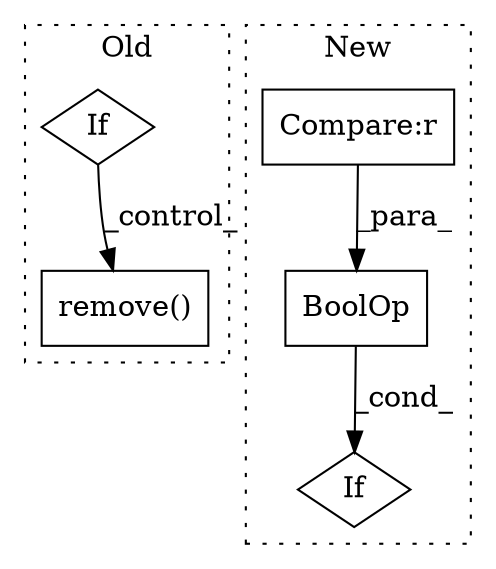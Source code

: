 digraph G {
subgraph cluster0 {
1 [label="remove()" a="75" s="4002,4020" l="13,1" shape="box"];
3 [label="If" a="96" s="3950" l="3" shape="diamond"];
label = "Old";
style="dotted";
}
subgraph cluster1 {
2 [label="BoolOp" a="72" s="3704" l="27" shape="box"];
4 [label="If" a="96" s="3686" l="96" shape="diamond"];
5 [label="Compare:r" a="40" s="3705" l="11" shape="box"];
label = "New";
style="dotted";
}
2 -> 4 [label="_cond_"];
3 -> 1 [label="_control_"];
5 -> 2 [label="_para_"];
}